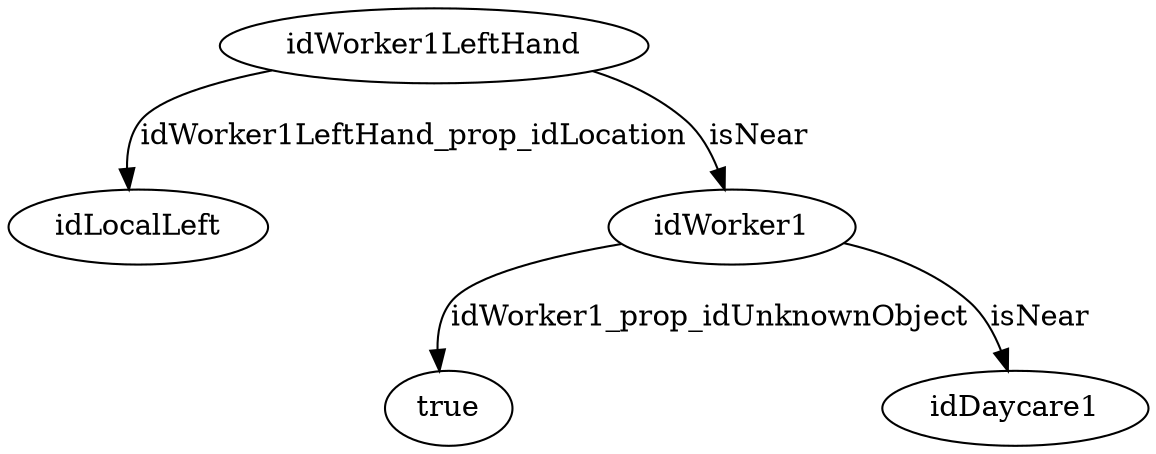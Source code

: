 strict digraph  {
idWorker1LeftHand [node_type=entity_node, root=root];
idLocalLeft;
idWorker1;
true;
idDaycare1;
idWorker1LeftHand -> idLocalLeft  [edge_type=property, label=idWorker1LeftHand_prop_idLocation];
idWorker1LeftHand -> idWorker1  [edge_type=relationship, label=isNear];
idWorker1 -> true  [edge_type=property, label=idWorker1_prop_idUnknownObject];
idWorker1 -> idDaycare1  [edge_type=relationship, label=isNear];
}
